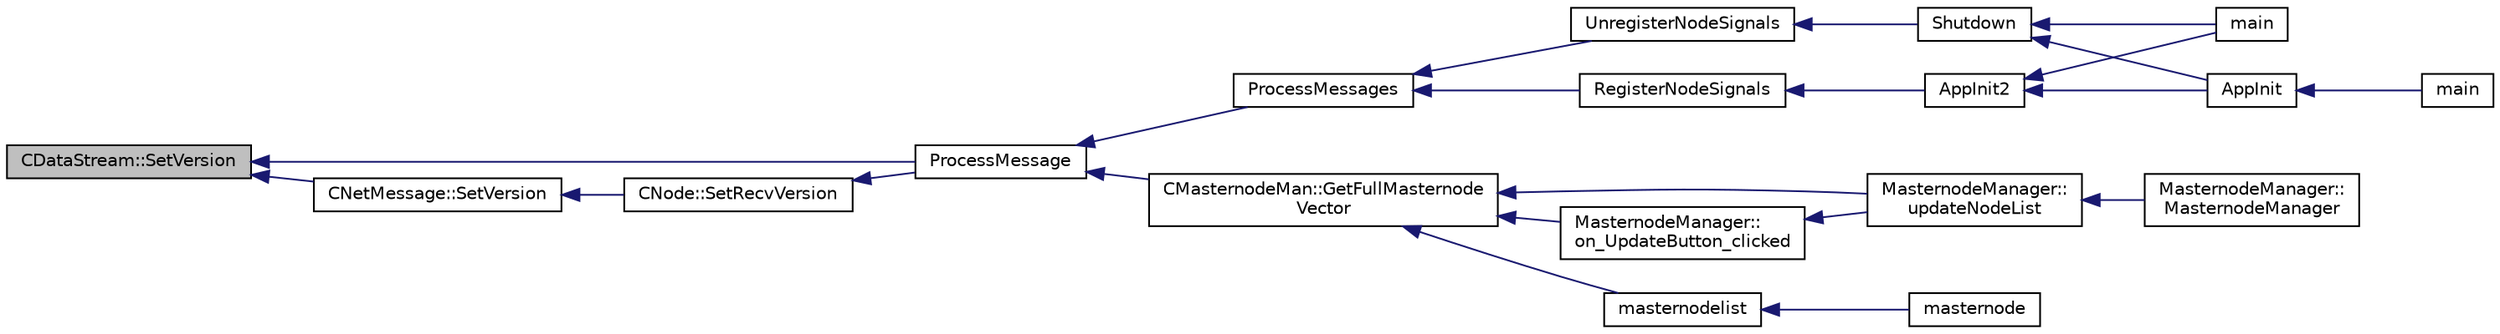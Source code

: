 digraph "CDataStream::SetVersion"
{
  edge [fontname="Helvetica",fontsize="10",labelfontname="Helvetica",labelfontsize="10"];
  node [fontname="Helvetica",fontsize="10",shape=record];
  rankdir="LR";
  Node413 [label="CDataStream::SetVersion",height=0.2,width=0.4,color="black", fillcolor="grey75", style="filled", fontcolor="black"];
  Node413 -> Node414 [dir="back",color="midnightblue",fontsize="10",style="solid",fontname="Helvetica"];
  Node414 [label="ProcessMessage",height=0.2,width=0.4,color="black", fillcolor="white", style="filled",URL="$df/d0a/main_8cpp.html#a8ba92b1a4bce3c835e887a9073d17d8e"];
  Node414 -> Node415 [dir="back",color="midnightblue",fontsize="10",style="solid",fontname="Helvetica"];
  Node415 [label="ProcessMessages",height=0.2,width=0.4,color="black", fillcolor="white", style="filled",URL="$d4/dbf/main_8h.html#a196f9318f02448b85b28d612698934fd"];
  Node415 -> Node416 [dir="back",color="midnightblue",fontsize="10",style="solid",fontname="Helvetica"];
  Node416 [label="RegisterNodeSignals",height=0.2,width=0.4,color="black", fillcolor="white", style="filled",URL="$d4/dbf/main_8h.html#ab02615ff65f91d69f8d786ec900baa8a",tooltip="Register with a network node to receive its signals. "];
  Node416 -> Node417 [dir="back",color="midnightblue",fontsize="10",style="solid",fontname="Helvetica"];
  Node417 [label="AppInit2",height=0.2,width=0.4,color="black", fillcolor="white", style="filled",URL="$d8/dc0/init_8h.html#a1a4c1bfbf6ba1db77e988b89b9cadfd3",tooltip="Initialize ion. "];
  Node417 -> Node418 [dir="back",color="midnightblue",fontsize="10",style="solid",fontname="Helvetica"];
  Node418 [label="AppInit",height=0.2,width=0.4,color="black", fillcolor="white", style="filled",URL="$d4/d35/iond_8cpp.html#ac59316b767e6984e1285f0531275286b"];
  Node418 -> Node419 [dir="back",color="midnightblue",fontsize="10",style="solid",fontname="Helvetica"];
  Node419 [label="main",height=0.2,width=0.4,color="black", fillcolor="white", style="filled",URL="$d4/d35/iond_8cpp.html#a0ddf1224851353fc92bfbff6f499fa97"];
  Node417 -> Node420 [dir="back",color="midnightblue",fontsize="10",style="solid",fontname="Helvetica"];
  Node420 [label="main",height=0.2,width=0.4,color="black", fillcolor="white", style="filled",URL="$d5/d2d/ion_8cpp.html#a0ddf1224851353fc92bfbff6f499fa97"];
  Node415 -> Node421 [dir="back",color="midnightblue",fontsize="10",style="solid",fontname="Helvetica"];
  Node421 [label="UnregisterNodeSignals",height=0.2,width=0.4,color="black", fillcolor="white", style="filled",URL="$d4/dbf/main_8h.html#a3ef0cc6e9d9d6435ee2a5569244d6ebd",tooltip="Unregister a network node. "];
  Node421 -> Node422 [dir="back",color="midnightblue",fontsize="10",style="solid",fontname="Helvetica"];
  Node422 [label="Shutdown",height=0.2,width=0.4,color="black", fillcolor="white", style="filled",URL="$d8/dc0/init_8h.html#ac5f038c2b480cf9ef5e19e3eba8dbaf9"];
  Node422 -> Node418 [dir="back",color="midnightblue",fontsize="10",style="solid",fontname="Helvetica"];
  Node422 -> Node420 [dir="back",color="midnightblue",fontsize="10",style="solid",fontname="Helvetica"];
  Node414 -> Node423 [dir="back",color="midnightblue",fontsize="10",style="solid",fontname="Helvetica"];
  Node423 [label="CMasternodeMan::GetFullMasternode\lVector",height=0.2,width=0.4,color="black", fillcolor="white", style="filled",URL="$dc/d6b/class_c_masternode_man.html#ab39e213a7601e1bef2eba1d5d63206f5"];
  Node423 -> Node424 [dir="back",color="midnightblue",fontsize="10",style="solid",fontname="Helvetica"];
  Node424 [label="MasternodeManager::\lupdateNodeList",height=0.2,width=0.4,color="black", fillcolor="white", style="filled",URL="$d9/d70/class_masternode_manager.html#a5485a8bd6ccf673027165cc1207dfae9"];
  Node424 -> Node425 [dir="back",color="midnightblue",fontsize="10",style="solid",fontname="Helvetica"];
  Node425 [label="MasternodeManager::\lMasternodeManager",height=0.2,width=0.4,color="black", fillcolor="white", style="filled",URL="$d9/d70/class_masternode_manager.html#ad18cb99065e056e6b791e2356de826bf"];
  Node423 -> Node426 [dir="back",color="midnightblue",fontsize="10",style="solid",fontname="Helvetica"];
  Node426 [label="MasternodeManager::\lon_UpdateButton_clicked",height=0.2,width=0.4,color="black", fillcolor="white", style="filled",URL="$d9/d70/class_masternode_manager.html#ae8d07b4d869e3eb09fe1be445eff0430"];
  Node426 -> Node424 [dir="back",color="midnightblue",fontsize="10",style="solid",fontname="Helvetica"];
  Node423 -> Node427 [dir="back",color="midnightblue",fontsize="10",style="solid",fontname="Helvetica"];
  Node427 [label="masternodelist",height=0.2,width=0.4,color="black", fillcolor="white", style="filled",URL="$d5/d6b/rpcstashedsend_8cpp.html#a3a7ed7e37f21eb2912afc6e776f7236c"];
  Node427 -> Node428 [dir="back",color="midnightblue",fontsize="10",style="solid",fontname="Helvetica"];
  Node428 [label="masternode",height=0.2,width=0.4,color="black", fillcolor="white", style="filled",URL="$d5/d6b/rpcstashedsend_8cpp.html#a30609e443aeb47c29ed0878d16b1b5e1"];
  Node413 -> Node429 [dir="back",color="midnightblue",fontsize="10",style="solid",fontname="Helvetica"];
  Node429 [label="CNetMessage::SetVersion",height=0.2,width=0.4,color="black", fillcolor="white", style="filled",URL="$d7/d97/class_c_net_message.html#a63b9f2351d5e92126cacacd51d9e16b6"];
  Node429 -> Node430 [dir="back",color="midnightblue",fontsize="10",style="solid",fontname="Helvetica"];
  Node430 [label="CNode::SetRecvVersion",height=0.2,width=0.4,color="black", fillcolor="white", style="filled",URL="$d1/d64/class_c_node.html#a94438c6285d1635c62ccff10593780e6"];
  Node430 -> Node414 [dir="back",color="midnightblue",fontsize="10",style="solid",fontname="Helvetica"];
}
